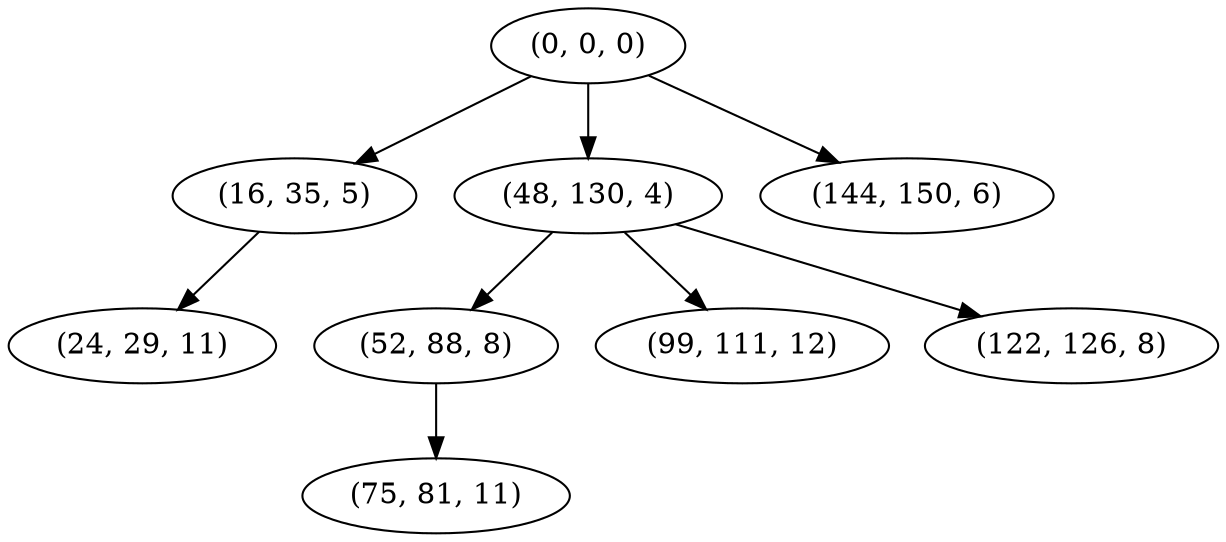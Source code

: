 digraph tree {
    "(0, 0, 0)";
    "(16, 35, 5)";
    "(24, 29, 11)";
    "(48, 130, 4)";
    "(52, 88, 8)";
    "(75, 81, 11)";
    "(99, 111, 12)";
    "(122, 126, 8)";
    "(144, 150, 6)";
    "(0, 0, 0)" -> "(16, 35, 5)";
    "(0, 0, 0)" -> "(48, 130, 4)";
    "(0, 0, 0)" -> "(144, 150, 6)";
    "(16, 35, 5)" -> "(24, 29, 11)";
    "(48, 130, 4)" -> "(52, 88, 8)";
    "(48, 130, 4)" -> "(99, 111, 12)";
    "(48, 130, 4)" -> "(122, 126, 8)";
    "(52, 88, 8)" -> "(75, 81, 11)";
}
